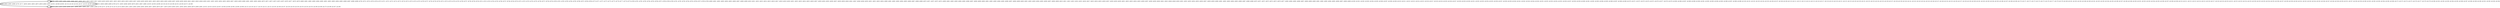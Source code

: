 digraph G {
        node [style=rounded, penwidth=3, fontsize=20, shape=oval];
        "0" -> "0" [label="@601, @602, @603, @604, @605, @606, @607, @608, @614, @615, @616, @617, @618, @619, @620, @621, @622, @623, @624, @625, @626, @627, @628, @629, @630, @631, @632, @633, @634, @635, @636, @637, @638, @639, @640, @641, @642, @643, @649, @650, @651, @652, @653, @654, @655, @656, @657, @658, @659, @660, @661, @662, @663, @664, @670, @671, @672, @673, @674, @675, @676, @677, @678, @679, @680, @681, @682, @683, @684, @685, @691, @692, @693, @694, @695, @696, @697, @698, @699, @700, @701, @702, @703, @704, @710, @711, @712, @713, @714, @715, @716, @722, @723, @724, @725, @726, @727, @728, @729, @730, @731, @732, @733, @734, @735, @736, @737, @738, @739, @740, @741, @742, @743, @744, @745, @746, @747, @748, @749, @750, @751, @752, @753, @754, @755, @756, @757, @758, @759, @760, @761, @762, @763, @764, @765, @766, @767, @768, @769, @770, @771, @772, @773, @774, @775, @776, @777, @778, @779, @780, @781, @782, @783, @784, @785, @786, @787, @788, @789, @790, @791, @792, @793, @794, @795, @796, @797, @798, @799, @800, @801, @802, @803, @804, @805, @806, @807, @808, @809, @810, @811, @812, @813, @814, @815, @816, @817, @818, @819, @820, @821, @822, @823, @824, @825, @826, @827, @828, @834, @835, @836, @837, @838, @839, @840, @841, @847, @848, @849, @850, @851, @852, @853, @854, @860, @861, @862, @863, @864, @865, @866, @867, @868, @869, @870, @871, @872, @873, @874, @880, @881, @882, @883, @884, @885, @886, @887, @888, @889, @890, @891, @892, @893, @894, @895, @896, @897, @898, @899, @900, @901, @902, @903, @904, @905, @906, @907, @908, @909, @910, @911, @912, @913, @914, @915, @916, @917, @923, @924, @925, @926, @927, @928, @929, @930, @931, @932, @933, @934, @935, @936, @937, @938, @939, @940, @941, @942, @948, @949, @950, @951, @952, @953, @954, @955, @956, @957, @958, @959, @960, @961, @962, @963, @964, @965, @966, @967, @968, @969, @970, @971, @972, @973, @974, @975, @976, @977, @983, @984, @985, @986, @987, @988, @989, @990, @991, @992, @993, @994, @995, @996, @997, @998, @999, @1000, @1001, @1002, @1003, @1004, @1005, @1006, @1007, @1008, @1009, @1010, @1011, @1012, @1013, @1014, @1015, @1016, @1017, @1018, @1019, @1020, @1026, @1027, @1028, @1029, @1030, @1031, @1032, @1033, @1034, @1035, @1036, @1037, @1038, @1039, @1040, @1041, @1042, @1043, @1044, @1045, @1051, @1052, @1053, @1054, @1055, @1056, @1057, @1058, @1059, @1060, @1061, @1062, @1063, @1064, @1065, @1066, @1067, @1068, @1069, @1070, @1071, @1072, @1073, @1074, @1075, @1076, @1077, @1078, @1079, @1080, @1086, @1087, @1088, @1089, @1090, @1091, @1092, @1093, @1094, @1095, @1096, @1097, @1098, @1099, @1100, @1101, @1102, @1103, @1104, @1105, @1106, @1107, @1108, @1109, @1110, @1111, @1112, @1113, @1114, @1115, @1116, @1117, @1118, @1119, @1120, @1121, @1122, @1123, @1129, @1130, @1131, @1132, @1133, @1134, @1135, @1136, @1137, @1138, @1139, @1140, @1141, @1142, @1143, @1144, @1145, @1146, @1147, @1148, @1154, @1155, @1156, @1157, @1158, @1159, @1160, @1161, @1162, @1163, @1164, @1165, @1166, @1167, @1168, @1169, @1170, @1171, @1172, @1173, @1174, @1175, @1176, @1177, @1178, @1179, @1180, @1181, @1182, @1183, @1189, @1190, @1191, @1192, @1193, @1194, @1195, @1196, @1197, @1198, @1199, @1200, @1201, @1202, @1203, @1204, @1205, @1206, @1207, @1208, @1209, @1210, @1211, @1212, @1213, @1214, @1215, @1216, @1217, @1218, @1219, @1220, @1221, @1222, @1223, @1224, @1225, @1226, @1232, @1233, @1234, @1235, @1236, @1237, @1238, @1239, @1240, @1241, @1242, @1243, @1244, @1245, @1246, @1247, @1248, @1249, @1250, @1251, @1257, @1258, @1259, @1260, @1261, @1262, @1263, @1264, @1265, @1266, @1272, @1273, @1274, @1275, @1276, @1277, @1278, @1279, @1280, @1281, @1282, @1283, @1284, @1285, @1286, @1287, @1288, @1289, @1290, @1291, @1292, @1293, @1294", color=black,arrowsize=1,style=bold,penwidth=3,fontsize=20];
"0" -> "2" [label="@609, @644, @665, @686, @705, @717, @829, @842, @855, @875, @918, @943, @978, @1021, @1046, @1081, @1124, @1149, @1184, @1227, @1252, @1267, @1295", color=black,arrowsize=1,style=bold,penwidth=3,fontsize=20];
"2" -> "2" [label="@610, @611, @612, @645, @646, @647, @666, @667, @668, @687, @688, @689, @706, @707, @708, @718, @719, @720, @830, @831, @832, @843, @844, @845, @856, @857, @858, @876, @877, @878, @919, @920, @921, @944, @945, @946, @979, @980, @981, @1022, @1023, @1024, @1047, @1048, @1049, @1082, @1083, @1084, @1125, @1126, @1127, @1150, @1151, @1152, @1185, @1186, @1187, @1228, @1229, @1230, @1253, @1254, @1255, @1268, @1269, @1270, @1296, @1297, @1298", color=black,arrowsize=1,style=bold,penwidth=3,fontsize=20];
"2" -> "0" [label="@613, @648, @669, @690, @709, @721, @833, @846, @859, @879, @922, @947, @982, @1025, @1050, @1085, @1128, @1153, @1188, @1231, @1256, @1271, @1299", color=black,arrowsize=1,style=bold,penwidth=3,fontsize=20];
}
